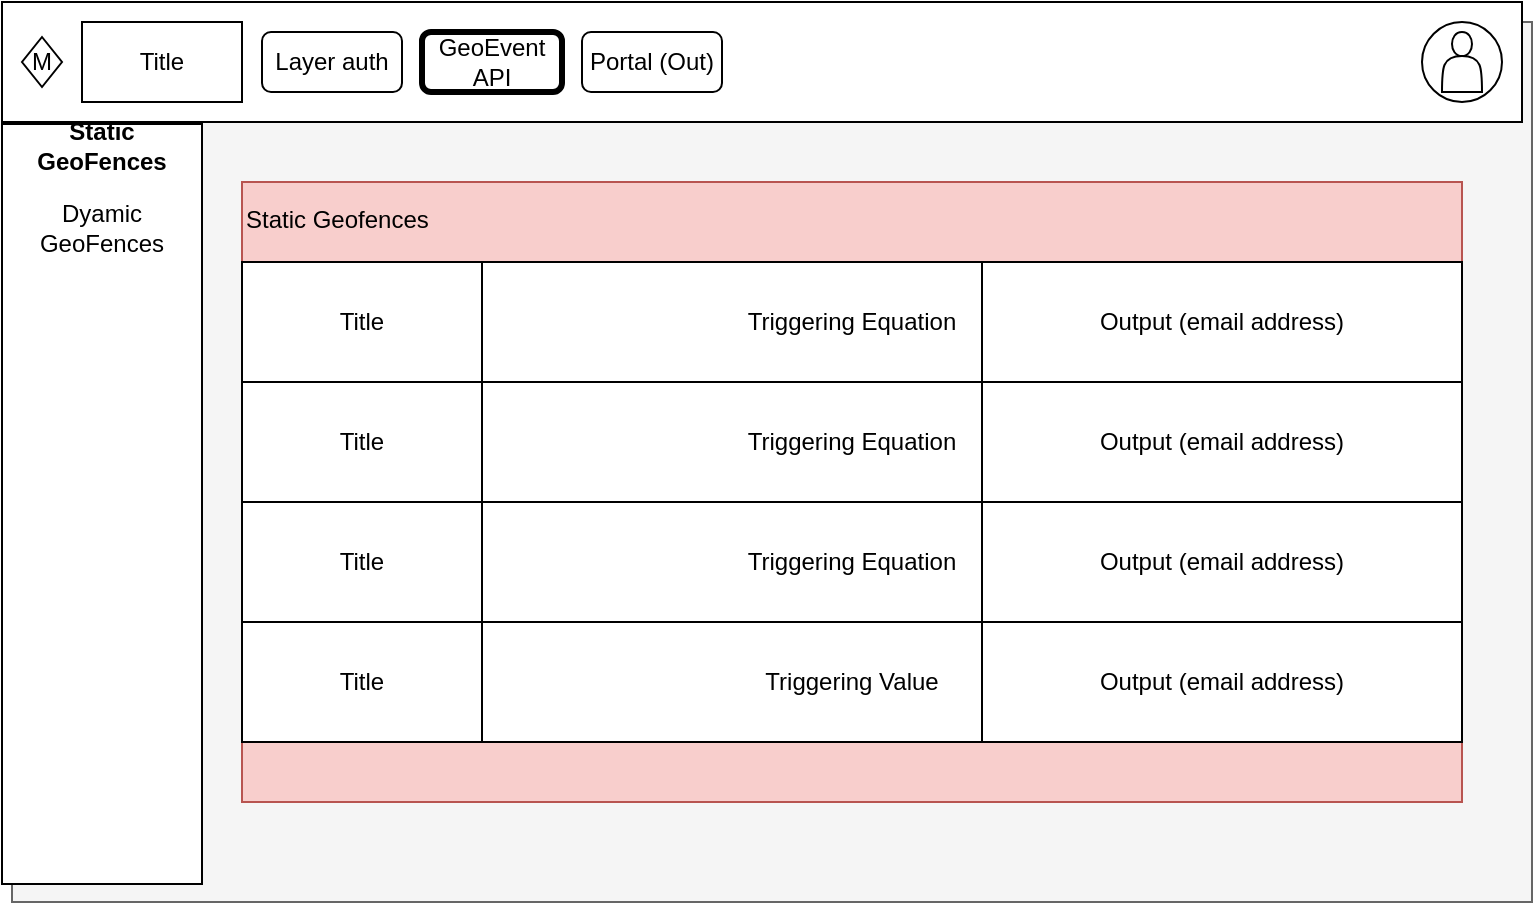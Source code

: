 <mxfile version="13.9.2" type="device"><diagram id="pVhanqgQSC5mQvHz0kqK" name="Page-1"><mxGraphModel dx="1038" dy="531" grid="1" gridSize="10" guides="1" tooltips="1" connect="1" arrows="1" fold="1" page="1" pageScale="1" pageWidth="850" pageHeight="1100" math="0" shadow="0"><root><mxCell id="0"/><mxCell id="1" parent="0"/><mxCell id="Ghu-CK-6HLSKG89OT5UD-14" value="" style="rounded=0;whiteSpace=wrap;html=1;fillColor=#f5f5f5;strokeColor=#666666;fontColor=#333333;" vertex="1" parent="1"><mxGeometry x="45" y="50" width="760" height="440" as="geometry"/></mxCell><mxCell id="Ghu-CK-6HLSKG89OT5UD-2" value="" style="rounded=0;whiteSpace=wrap;html=1;" vertex="1" parent="1"><mxGeometry x="40" y="40" width="760" height="60" as="geometry"/></mxCell><mxCell id="Ghu-CK-6HLSKG89OT5UD-3" value="" style="ellipse;whiteSpace=wrap;html=1;aspect=fixed;" vertex="1" parent="1"><mxGeometry x="750" y="50" width="40" height="40" as="geometry"/></mxCell><mxCell id="Ghu-CK-6HLSKG89OT5UD-4" value="" style="shape=actor;whiteSpace=wrap;html=1;" vertex="1" parent="1"><mxGeometry x="760" y="55" width="20" height="30" as="geometry"/></mxCell><mxCell id="Ghu-CK-6HLSKG89OT5UD-8" value="M" style="rhombus;whiteSpace=wrap;html=1;" vertex="1" parent="1"><mxGeometry x="50" y="57.5" width="20" height="25" as="geometry"/></mxCell><mxCell id="Ghu-CK-6HLSKG89OT5UD-9" value="Title" style="rounded=0;whiteSpace=wrap;html=1;" vertex="1" parent="1"><mxGeometry x="80" y="50" width="80" height="40" as="geometry"/></mxCell><mxCell id="Ghu-CK-6HLSKG89OT5UD-10" value="Layer auth" style="rounded=1;whiteSpace=wrap;html=1;strokeWidth=1;" vertex="1" parent="1"><mxGeometry x="170" y="55" width="70" height="30" as="geometry"/></mxCell><mxCell id="Ghu-CK-6HLSKG89OT5UD-11" value="GeoEvent API" style="rounded=1;whiteSpace=wrap;html=1;strokeWidth=3;" vertex="1" parent="1"><mxGeometry x="250" y="55" width="70" height="30" as="geometry"/></mxCell><mxCell id="Ghu-CK-6HLSKG89OT5UD-12" value="Portal (Out)" style="rounded=1;whiteSpace=wrap;html=1;" vertex="1" parent="1"><mxGeometry x="330" y="55" width="70" height="30" as="geometry"/></mxCell><mxCell id="Ghu-CK-6HLSKG89OT5UD-13" value="&lt;p style=&quot;line-height: 120%&quot;&gt;&lt;b&gt;Static GeoFences&lt;/b&gt;&lt;/p&gt;&lt;p style=&quot;line-height: 120%&quot;&gt;Dyamic GeoFences&lt;br&gt;&lt;br&gt;&lt;br&gt;&lt;br&gt;&lt;br&gt;&lt;br&gt;&lt;br&gt;&lt;br&gt;&lt;br&gt;&lt;br&gt;&lt;br&gt;&lt;br&gt;&lt;br&gt;&lt;br&gt;&lt;br&gt;&lt;br&gt;&lt;br&gt;&lt;br&gt;&lt;br&gt;&lt;br&gt;&lt;br&gt;&lt;br&gt;&lt;br&gt;&lt;/p&gt;" style="rounded=0;whiteSpace=wrap;html=1;" vertex="1" parent="1"><mxGeometry x="40" y="101" width="100" height="380" as="geometry"/></mxCell><mxCell id="Ghu-CK-6HLSKG89OT5UD-16" value="Static Geofences&lt;br&gt;&lt;br&gt;&lt;br&gt;&lt;br&gt;&lt;br&gt;&lt;br&gt;&lt;br&gt;&lt;br&gt;&lt;br&gt;&lt;br&gt;&lt;br&gt;&lt;br&gt;&lt;br&gt;&lt;br&gt;&lt;br&gt;&lt;br&gt;&lt;br&gt;&lt;br&gt;&lt;br&gt;&lt;br&gt;" style="rounded=0;whiteSpace=wrap;html=1;fillColor=#f8cecc;strokeColor=#b85450;align=left;" vertex="1" parent="1"><mxGeometry x="160" y="130" width="610" height="310" as="geometry"/></mxCell><mxCell id="Ghu-CK-6HLSKG89OT5UD-33" value="Triggering Equation" style="rounded=0;whiteSpace=wrap;html=1;strokeWidth=1;" vertex="1" parent="1"><mxGeometry x="160" y="170" width="610" height="60" as="geometry"/></mxCell><mxCell id="Ghu-CK-6HLSKG89OT5UD-34" value="Title" style="rounded=0;whiteSpace=wrap;html=1;strokeWidth=1;" vertex="1" parent="1"><mxGeometry x="160" y="170" width="120" height="60" as="geometry"/></mxCell><mxCell id="Ghu-CK-6HLSKG89OT5UD-35" value="Output (email address)" style="rounded=0;whiteSpace=wrap;html=1;strokeWidth=1;" vertex="1" parent="1"><mxGeometry x="530" y="170" width="240" height="60" as="geometry"/></mxCell><mxCell id="Ghu-CK-6HLSKG89OT5UD-36" value="Triggering Equation" style="rounded=0;whiteSpace=wrap;html=1;strokeWidth=1;" vertex="1" parent="1"><mxGeometry x="160" y="230" width="610" height="60" as="geometry"/></mxCell><mxCell id="Ghu-CK-6HLSKG89OT5UD-37" value="Title" style="rounded=0;whiteSpace=wrap;html=1;strokeWidth=1;" vertex="1" parent="1"><mxGeometry x="160" y="230" width="120" height="60" as="geometry"/></mxCell><mxCell id="Ghu-CK-6HLSKG89OT5UD-38" value="Output (email address)" style="rounded=0;whiteSpace=wrap;html=1;strokeWidth=1;" vertex="1" parent="1"><mxGeometry x="530" y="230" width="240" height="60" as="geometry"/></mxCell><mxCell id="Ghu-CK-6HLSKG89OT5UD-39" value="Triggering Equation" style="rounded=0;whiteSpace=wrap;html=1;strokeWidth=1;" vertex="1" parent="1"><mxGeometry x="160" y="290" width="610" height="60" as="geometry"/></mxCell><mxCell id="Ghu-CK-6HLSKG89OT5UD-40" value="Title" style="rounded=0;whiteSpace=wrap;html=1;strokeWidth=1;" vertex="1" parent="1"><mxGeometry x="160" y="290" width="120" height="60" as="geometry"/></mxCell><mxCell id="Ghu-CK-6HLSKG89OT5UD-41" value="Output (email address)" style="rounded=0;whiteSpace=wrap;html=1;strokeWidth=1;" vertex="1" parent="1"><mxGeometry x="530" y="290" width="240" height="60" as="geometry"/></mxCell><mxCell id="Ghu-CK-6HLSKG89OT5UD-42" value="Triggering Value" style="rounded=0;whiteSpace=wrap;html=1;strokeWidth=1;" vertex="1" parent="1"><mxGeometry x="160" y="350" width="610" height="60" as="geometry"/></mxCell><mxCell id="Ghu-CK-6HLSKG89OT5UD-43" value="Title" style="rounded=0;whiteSpace=wrap;html=1;strokeWidth=1;" vertex="1" parent="1"><mxGeometry x="160" y="350" width="120" height="60" as="geometry"/></mxCell><mxCell id="Ghu-CK-6HLSKG89OT5UD-44" value="Output (email address)" style="rounded=0;whiteSpace=wrap;html=1;strokeWidth=1;" vertex="1" parent="1"><mxGeometry x="530" y="350" width="240" height="60" as="geometry"/></mxCell></root></mxGraphModel></diagram></mxfile>